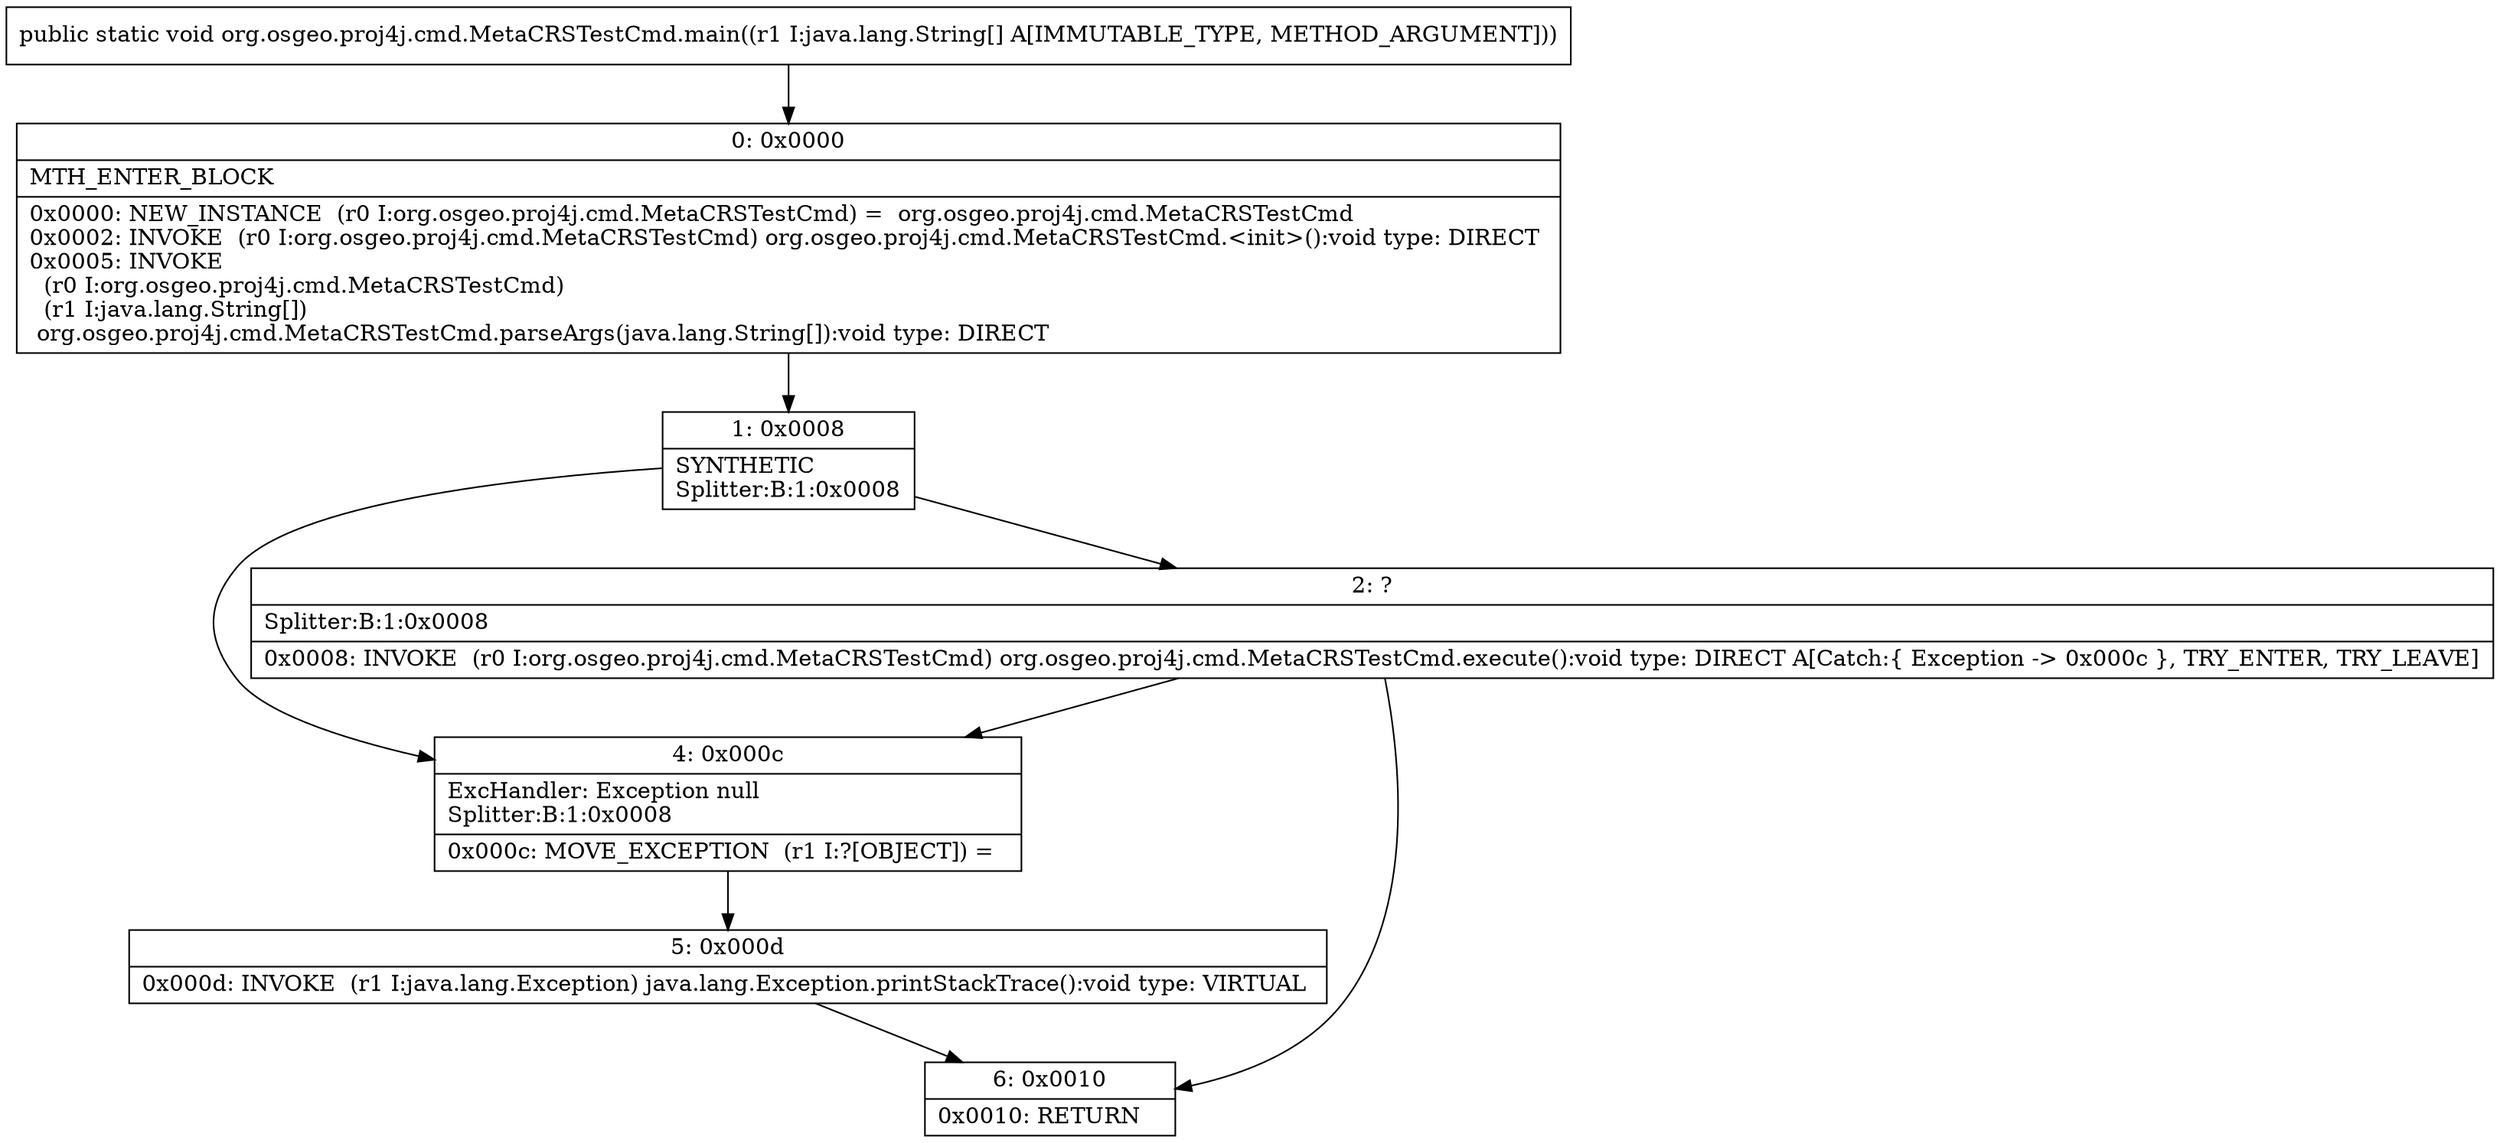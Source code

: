 digraph "CFG fororg.osgeo.proj4j.cmd.MetaCRSTestCmd.main([Ljava\/lang\/String;)V" {
Node_0 [shape=record,label="{0\:\ 0x0000|MTH_ENTER_BLOCK\l|0x0000: NEW_INSTANCE  (r0 I:org.osgeo.proj4j.cmd.MetaCRSTestCmd) =  org.osgeo.proj4j.cmd.MetaCRSTestCmd \l0x0002: INVOKE  (r0 I:org.osgeo.proj4j.cmd.MetaCRSTestCmd) org.osgeo.proj4j.cmd.MetaCRSTestCmd.\<init\>():void type: DIRECT \l0x0005: INVOKE  \l  (r0 I:org.osgeo.proj4j.cmd.MetaCRSTestCmd)\l  (r1 I:java.lang.String[])\l org.osgeo.proj4j.cmd.MetaCRSTestCmd.parseArgs(java.lang.String[]):void type: DIRECT \l}"];
Node_1 [shape=record,label="{1\:\ 0x0008|SYNTHETIC\lSplitter:B:1:0x0008\l}"];
Node_2 [shape=record,label="{2\:\ ?|Splitter:B:1:0x0008\l|0x0008: INVOKE  (r0 I:org.osgeo.proj4j.cmd.MetaCRSTestCmd) org.osgeo.proj4j.cmd.MetaCRSTestCmd.execute():void type: DIRECT A[Catch:\{ Exception \-\> 0x000c \}, TRY_ENTER, TRY_LEAVE]\l}"];
Node_4 [shape=record,label="{4\:\ 0x000c|ExcHandler: Exception null\lSplitter:B:1:0x0008\l|0x000c: MOVE_EXCEPTION  (r1 I:?[OBJECT]) =  \l}"];
Node_5 [shape=record,label="{5\:\ 0x000d|0x000d: INVOKE  (r1 I:java.lang.Exception) java.lang.Exception.printStackTrace():void type: VIRTUAL \l}"];
Node_6 [shape=record,label="{6\:\ 0x0010|0x0010: RETURN   \l}"];
MethodNode[shape=record,label="{public static void org.osgeo.proj4j.cmd.MetaCRSTestCmd.main((r1 I:java.lang.String[] A[IMMUTABLE_TYPE, METHOD_ARGUMENT])) }"];
MethodNode -> Node_0;
Node_0 -> Node_1;
Node_1 -> Node_2;
Node_1 -> Node_4;
Node_2 -> Node_4;
Node_2 -> Node_6;
Node_4 -> Node_5;
Node_5 -> Node_6;
}

